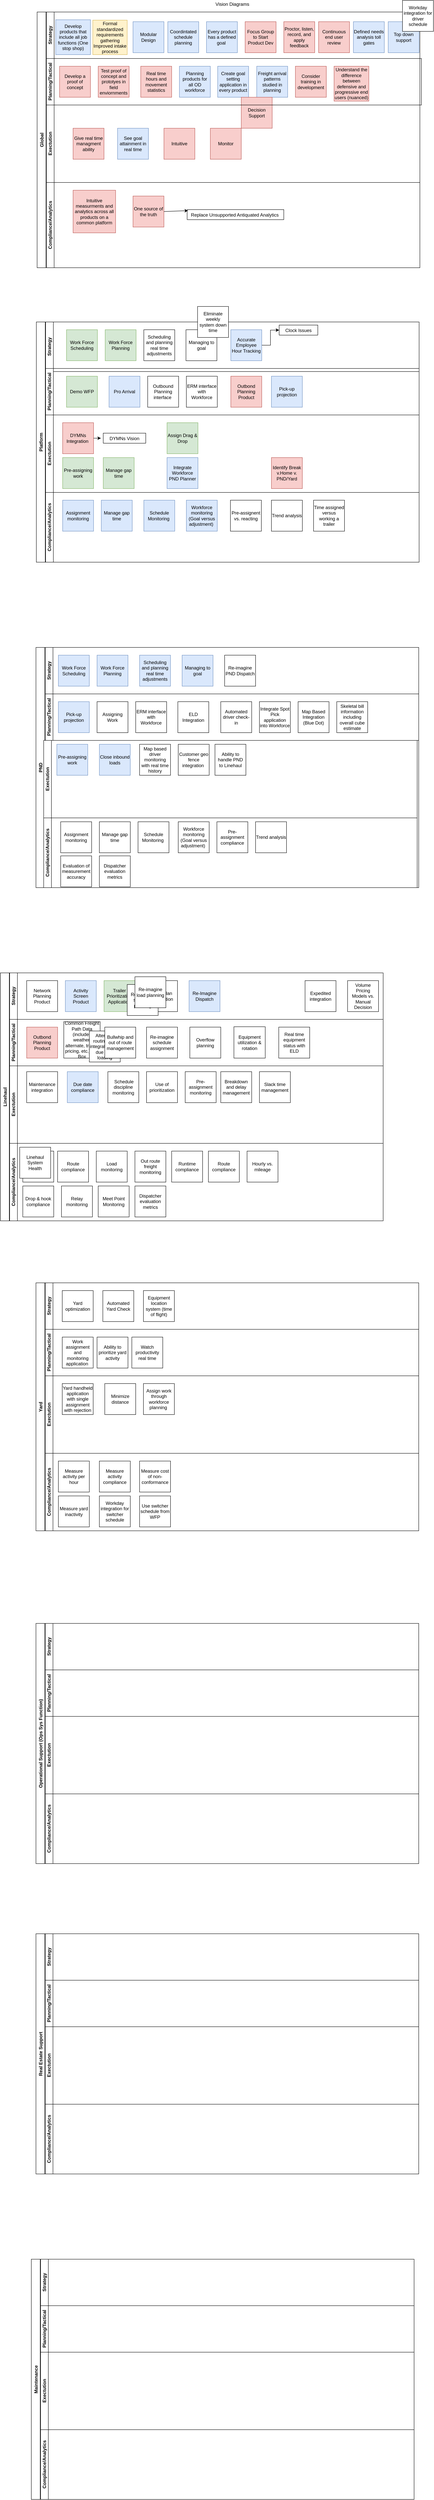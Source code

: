 <mxfile version="14.7.8" type="github">
  <diagram id="prtHgNgQTEPvFCAcTncT" name="Page-1">
    <mxGraphModel dx="1738" dy="305" grid="1" gridSize="10" guides="1" tooltips="1" connect="1" arrows="1" fold="1" page="1" pageScale="1" pageWidth="1169" pageHeight="827" math="0" shadow="0">
      <root>
        <mxCell id="0" />
        <mxCell id="1" parent="0" />
        <mxCell id="YpiswbPUXittL1wo25aG-7" value="Global" style="swimlane;horizontal=0;" parent="1" vertex="1">
          <mxGeometry x="85" y="80" width="990" height="660" as="geometry" />
        </mxCell>
        <mxCell id="YpiswbPUXittL1wo25aG-3" value="Strategy" style="swimlane;html=1;startSize=20;horizontal=0;" parent="YpiswbPUXittL1wo25aG-7" vertex="1">
          <mxGeometry x="24" width="966" height="120" as="geometry" />
        </mxCell>
        <mxCell id="aJCjJeXkYi-TB71Nvnjo-6" value="Develop products that include all job functions (One stop shop)" style="whiteSpace=wrap;html=1;aspect=fixed;fillColor=#dae8fc;strokeColor=#6c8ebf;" vertex="1" parent="YpiswbPUXittL1wo25aG-3">
          <mxGeometry x="24" y="20" width="90" height="90" as="geometry" />
        </mxCell>
        <mxCell id="aJCjJeXkYi-TB71Nvnjo-7" value="Modular Design" style="whiteSpace=wrap;html=1;aspect=fixed;fillColor=#dae8fc;strokeColor=#6c8ebf;" vertex="1" parent="YpiswbPUXittL1wo25aG-3">
          <mxGeometry x="224" y="25" width="80" height="80" as="geometry" />
        </mxCell>
        <mxCell id="aJCjJeXkYi-TB71Nvnjo-8" value="Coordintated schedule planning" style="whiteSpace=wrap;html=1;aspect=fixed;fillColor=#dae8fc;strokeColor=#6c8ebf;" vertex="1" parent="YpiswbPUXittL1wo25aG-3">
          <mxGeometry x="314" y="25" width="80" height="80" as="geometry" />
        </mxCell>
        <mxCell id="aJCjJeXkYi-TB71Nvnjo-10" value="Every product has a defined goal&amp;nbsp;" style="whiteSpace=wrap;html=1;aspect=fixed;fillColor=#dae8fc;strokeColor=#6c8ebf;" vertex="1" parent="YpiswbPUXittL1wo25aG-3">
          <mxGeometry x="414" y="25" width="80" height="80" as="geometry" />
        </mxCell>
        <mxCell id="aJCjJeXkYi-TB71Nvnjo-11" value="Focus Group to Start Product Dev" style="whiteSpace=wrap;html=1;aspect=fixed;fillColor=#f8cecc;strokeColor=#b85450;" vertex="1" parent="YpiswbPUXittL1wo25aG-3">
          <mxGeometry x="514" y="25" width="80" height="80" as="geometry" />
        </mxCell>
        <mxCell id="aJCjJeXkYi-TB71Nvnjo-12" value="Continuous end user review" style="whiteSpace=wrap;html=1;aspect=fixed;fillColor=#f8cecc;strokeColor=#b85450;" vertex="1" parent="YpiswbPUXittL1wo25aG-3">
          <mxGeometry x="704" y="25" width="80" height="80" as="geometry" />
        </mxCell>
        <mxCell id="aJCjJeXkYi-TB71Nvnjo-13" value="Defined needs analysis toll gates" style="whiteSpace=wrap;html=1;aspect=fixed;fillColor=#dae8fc;strokeColor=#6c8ebf;" vertex="1" parent="YpiswbPUXittL1wo25aG-3">
          <mxGeometry x="794" y="25" width="80" height="80" as="geometry" />
        </mxCell>
        <mxCell id="aJCjJeXkYi-TB71Nvnjo-21" value="Proctor, listen, record, and apply feedback" style="whiteSpace=wrap;html=1;aspect=fixed;fillColor=#f8cecc;strokeColor=#b85450;" vertex="1" parent="YpiswbPUXittL1wo25aG-3">
          <mxGeometry x="614" y="25" width="80" height="80" as="geometry" />
        </mxCell>
        <mxCell id="aJCjJeXkYi-TB71Nvnjo-22" value="Formal standardized requirements gathering Improved intake process" style="whiteSpace=wrap;html=1;aspect=fixed;fillColor=#fff2cc;strokeColor=#d6b656;" vertex="1" parent="YpiswbPUXittL1wo25aG-3">
          <mxGeometry x="120" y="21" width="89" height="89" as="geometry" />
        </mxCell>
        <mxCell id="aJCjJeXkYi-TB71Nvnjo-31" value="Top down support" style="whiteSpace=wrap;html=1;aspect=fixed;fillColor=#dae8fc;strokeColor=#6c8ebf;" vertex="1" parent="YpiswbPUXittL1wo25aG-3">
          <mxGeometry x="884" y="25" width="80" height="80" as="geometry" />
        </mxCell>
        <mxCell id="YpiswbPUXittL1wo25aG-10" value="Planning/Tactical" style="swimlane;html=1;startSize=20;horizontal=0;" parent="YpiswbPUXittL1wo25aG-7" vertex="1">
          <mxGeometry x="24" y="120" width="970" height="120" as="geometry" />
        </mxCell>
        <mxCell id="aJCjJeXkYi-TB71Nvnjo-14" value="Real time hours and movement statistics" style="whiteSpace=wrap;html=1;aspect=fixed;fillColor=#f8cecc;strokeColor=#b85450;" vertex="1" parent="YpiswbPUXittL1wo25aG-10">
          <mxGeometry x="244" y="20" width="80" height="80" as="geometry" />
        </mxCell>
        <mxCell id="aJCjJeXkYi-TB71Nvnjo-16" value="Planning products for all OD workforce" style="whiteSpace=wrap;html=1;aspect=fixed;fillColor=#dae8fc;strokeColor=#6c8ebf;" vertex="1" parent="YpiswbPUXittL1wo25aG-10">
          <mxGeometry x="344" y="20" width="80" height="80" as="geometry" />
        </mxCell>
        <mxCell id="aJCjJeXkYi-TB71Nvnjo-18" value="Freight arrival patterns studied in planning" style="whiteSpace=wrap;html=1;aspect=fixed;fillColor=#dae8fc;strokeColor=#6c8ebf;" vertex="1" parent="YpiswbPUXittL1wo25aG-10">
          <mxGeometry x="544" y="20" width="80" height="80" as="geometry" />
        </mxCell>
        <mxCell id="aJCjJeXkYi-TB71Nvnjo-20" value="Create goal setting application in every product" style="whiteSpace=wrap;html=1;aspect=fixed;fillColor=#dae8fc;strokeColor=#6c8ebf;" vertex="1" parent="YpiswbPUXittL1wo25aG-10">
          <mxGeometry x="443" y="20" width="80" height="80" as="geometry" />
        </mxCell>
        <mxCell id="aJCjJeXkYi-TB71Nvnjo-23" value="Develop a proof of concept" style="whiteSpace=wrap;html=1;aspect=fixed;fillColor=#f8cecc;strokeColor=#b85450;" vertex="1" parent="YpiswbPUXittL1wo25aG-10">
          <mxGeometry x="34" y="20" width="80" height="80" as="geometry" />
        </mxCell>
        <mxCell id="aJCjJeXkYi-TB71Nvnjo-24" value="Consider training in development" style="whiteSpace=wrap;html=1;aspect=fixed;fillColor=#f8cecc;strokeColor=#b85450;" vertex="1" parent="YpiswbPUXittL1wo25aG-10">
          <mxGeometry x="644" y="20" width="80" height="80" as="geometry" />
        </mxCell>
        <mxCell id="aJCjJeXkYi-TB71Nvnjo-26" value="Test proof of concept and prototyes in field enviornments" style="whiteSpace=wrap;html=1;aspect=fixed;fillColor=#f8cecc;strokeColor=#b85450;" vertex="1" parent="YpiswbPUXittL1wo25aG-10">
          <mxGeometry x="134" y="20" width="80" height="80" as="geometry" />
        </mxCell>
        <mxCell id="aJCjJeXkYi-TB71Nvnjo-27" value="Understand the difference between defensive and progressive end users (nuanced)" style="whiteSpace=wrap;html=1;aspect=fixed;fillColor=#f8cecc;strokeColor=#b85450;" vertex="1" parent="YpiswbPUXittL1wo25aG-10">
          <mxGeometry x="744" y="20" width="90" height="90" as="geometry" />
        </mxCell>
        <mxCell id="aJCjJeXkYi-TB71Nvnjo-30" value="Decision Support" style="whiteSpace=wrap;html=1;aspect=fixed;fillColor=#f8cecc;strokeColor=#b85450;" vertex="1" parent="YpiswbPUXittL1wo25aG-10">
          <mxGeometry x="504" y="100" width="80" height="80" as="geometry" />
        </mxCell>
        <mxCell id="YpiswbPUXittL1wo25aG-18" value="Compliance/Analytics" style="swimlane;html=1;startSize=20;horizontal=0;" parent="YpiswbPUXittL1wo25aG-7" vertex="1">
          <mxGeometry x="24" y="440" width="966" height="220" as="geometry" />
        </mxCell>
        <mxCell id="aJCjJeXkYi-TB71Nvnjo-9" value="Intuitive measurments and analytics across all products on a common platform" style="whiteSpace=wrap;html=1;aspect=fixed;fillColor=#f8cecc;strokeColor=#b85450;" vertex="1" parent="YpiswbPUXittL1wo25aG-18">
          <mxGeometry x="69" y="20" width="110" height="110" as="geometry" />
        </mxCell>
        <mxCell id="aJCjJeXkYi-TB71Nvnjo-35" value="One source of the truth" style="whiteSpace=wrap;html=1;aspect=fixed;fillColor=#f8cecc;strokeColor=#b85450;" vertex="1" parent="YpiswbPUXittL1wo25aG-18">
          <mxGeometry x="224" y="35" width="80" height="80" as="geometry" />
        </mxCell>
        <mxCell id="aJCjJeXkYi-TB71Nvnjo-164" value="Replace Unsupported Antiquated Analytics " style="swimlane;fontStyle=0;childLayout=stackLayout;horizontal=1;startSize=26;horizontalStack=0;resizeParent=1;resizeParentMax=0;resizeLast=0;collapsible=1;marginBottom=0;" vertex="1" collapsed="1" parent="YpiswbPUXittL1wo25aG-18">
          <mxGeometry x="364" y="70" width="250" height="26" as="geometry">
            <mxRectangle x="359.5" y="10" width="247" height="158" as="alternateBounds" />
          </mxGeometry>
        </mxCell>
        <mxCell id="aJCjJeXkYi-TB71Nvnjo-165" value="A/S 400 Reports circa 1985&#xa;BI--Support Ended 2008&#xa;" style="text;strokeColor=none;fillColor=none;align=left;verticalAlign=top;spacingLeft=4;spacingRight=4;overflow=hidden;rotatable=0;points=[[0,0.5],[1,0.5]];portConstraint=eastwest;" vertex="1" parent="aJCjJeXkYi-TB71Nvnjo-164">
          <mxGeometry y="26" width="250" height="34" as="geometry" />
        </mxCell>
        <mxCell id="aJCjJeXkYi-TB71Nvnjo-166" value="Focus carry over from Corda&#xa;Focus&#xa;Billing " style="text;strokeColor=none;fillColor=none;align=left;verticalAlign=top;spacingLeft=4;spacingRight=4;overflow=hidden;rotatable=0;points=[[0,0.5],[1,0.5]];portConstraint=eastwest;" vertex="1" parent="aJCjJeXkYi-TB71Nvnjo-164">
          <mxGeometry y="60" width="250" height="50" as="geometry" />
        </mxCell>
        <mxCell id="aJCjJeXkYi-TB71Nvnjo-167" value="Focus Engineered&#xa;Email Reports&#xa;Ad-Hoc SQL\Excel &#xa;&#xa;" style="text;strokeColor=none;fillColor=none;align=left;verticalAlign=top;spacingLeft=4;spacingRight=4;overflow=hidden;rotatable=0;points=[[0,0.5],[1,0.5]];portConstraint=eastwest;" vertex="1" parent="aJCjJeXkYi-TB71Nvnjo-164">
          <mxGeometry y="110" width="250" height="48" as="geometry" />
        </mxCell>
        <mxCell id="aJCjJeXkYi-TB71Nvnjo-168" value="" style="endArrow=classic;html=1;exitX=1;exitY=0.5;exitDx=0;exitDy=0;entryX=0.009;entryY=0.1;entryDx=0;entryDy=0;entryPerimeter=0;" edge="1" parent="YpiswbPUXittL1wo25aG-18" source="aJCjJeXkYi-TB71Nvnjo-35" target="aJCjJeXkYi-TB71Nvnjo-166">
          <mxGeometry width="50" height="50" relative="1" as="geometry">
            <mxPoint x="244" y="80" as="sourcePoint" />
            <mxPoint x="294" y="30" as="targetPoint" />
          </mxGeometry>
        </mxCell>
        <mxCell id="YpiswbPUXittL1wo25aG-33" value="Exectution" style="swimlane;html=1;startSize=20;horizontal=0;" parent="YpiswbPUXittL1wo25aG-7" vertex="1">
          <mxGeometry x="24" y="240" width="966" height="200" as="geometry" />
        </mxCell>
        <mxCell id="aJCjJeXkYi-TB71Nvnjo-19" value="Give real time managment ability" style="whiteSpace=wrap;html=1;aspect=fixed;fillColor=#f8cecc;strokeColor=#b85450;" vertex="1" parent="YpiswbPUXittL1wo25aG-33">
          <mxGeometry x="69" y="60" width="80" height="80" as="geometry" />
        </mxCell>
        <mxCell id="aJCjJeXkYi-TB71Nvnjo-17" value="See goal attainment in real time" style="whiteSpace=wrap;html=1;aspect=fixed;fillColor=#dae8fc;strokeColor=#6c8ebf;" vertex="1" parent="YpiswbPUXittL1wo25aG-33">
          <mxGeometry x="184" y="60" width="80" height="80" as="geometry" />
        </mxCell>
        <mxCell id="aJCjJeXkYi-TB71Nvnjo-28" value="Intuitive" style="whiteSpace=wrap;html=1;aspect=fixed;fillColor=#f8cecc;strokeColor=#b85450;" vertex="1" parent="YpiswbPUXittL1wo25aG-33">
          <mxGeometry x="304" y="60" width="80" height="80" as="geometry" />
        </mxCell>
        <mxCell id="aJCjJeXkYi-TB71Nvnjo-29" value="Monitor" style="whiteSpace=wrap;html=1;aspect=fixed;fillColor=#f8cecc;strokeColor=#b85450;" vertex="1" parent="YpiswbPUXittL1wo25aG-33">
          <mxGeometry x="424" y="60" width="80" height="80" as="geometry" />
        </mxCell>
        <mxCell id="YpiswbPUXittL1wo25aG-24" value="Platform" style="swimlane;horizontal=0;startSize=23;" parent="1" vertex="1">
          <mxGeometry x="83" y="880" width="990" height="620" as="geometry" />
        </mxCell>
        <mxCell id="YpiswbPUXittL1wo25aG-25" value="Strategy" style="swimlane;html=1;startSize=20;horizontal=0;" parent="YpiswbPUXittL1wo25aG-24" vertex="1">
          <mxGeometry x="24" width="966" height="128" as="geometry" />
        </mxCell>
        <mxCell id="YpiswbPUXittL1wo25aG-29" style="edgeStyle=orthogonalEdgeStyle;rounded=0;orthogonalLoop=1;jettySize=auto;html=1;exitX=1;exitY=0.5;exitDx=0;exitDy=0;entryX=0;entryY=0.5;entryDx=0;entryDy=0;" parent="YpiswbPUXittL1wo25aG-25" edge="1">
          <mxGeometry relative="1" as="geometry">
            <mxPoint x="236" y="60" as="targetPoint" />
          </mxGeometry>
        </mxCell>
        <mxCell id="aJCjJeXkYi-TB71Nvnjo-32" value="Work Force Planning" style="whiteSpace=wrap;html=1;aspect=fixed;fillColor=#d5e8d4;strokeColor=#82b366;" vertex="1" parent="YpiswbPUXittL1wo25aG-25">
          <mxGeometry x="154" y="20" width="80" height="80" as="geometry" />
        </mxCell>
        <mxCell id="aJCjJeXkYi-TB71Nvnjo-36" value="Work Force Scheduling" style="whiteSpace=wrap;html=1;aspect=fixed;fillColor=#d5e8d4;strokeColor=#82b366;" vertex="1" parent="YpiswbPUXittL1wo25aG-25">
          <mxGeometry x="54" y="20" width="80" height="80" as="geometry" />
        </mxCell>
        <mxCell id="aJCjJeXkYi-TB71Nvnjo-37" value="Scheduling and planning real time adjustments" style="whiteSpace=wrap;html=1;aspect=fixed;" vertex="1" parent="YpiswbPUXittL1wo25aG-25">
          <mxGeometry x="254" y="20" width="80" height="80" as="geometry" />
        </mxCell>
        <mxCell id="aJCjJeXkYi-TB71Nvnjo-38" value="Managing to goal" style="whiteSpace=wrap;html=1;aspect=fixed;" vertex="1" parent="YpiswbPUXittL1wo25aG-25">
          <mxGeometry x="363" y="20" width="80" height="80" as="geometry" />
        </mxCell>
        <mxCell id="aJCjJeXkYi-TB71Nvnjo-183" style="edgeStyle=orthogonalEdgeStyle;rounded=0;orthogonalLoop=1;jettySize=auto;html=1;entryX=0;entryY=0.5;entryDx=0;entryDy=0;" edge="1" parent="YpiswbPUXittL1wo25aG-25" source="aJCjJeXkYi-TB71Nvnjo-50" target="aJCjJeXkYi-TB71Nvnjo-179">
          <mxGeometry relative="1" as="geometry" />
        </mxCell>
        <mxCell id="aJCjJeXkYi-TB71Nvnjo-50" value="Accurate Employee Hour Tracking" style="whiteSpace=wrap;html=1;aspect=fixed;fillColor=#dae8fc;strokeColor=#6c8ebf;" vertex="1" parent="YpiswbPUXittL1wo25aG-25">
          <mxGeometry x="479" y="20" width="80" height="80" as="geometry" />
        </mxCell>
        <mxCell id="aJCjJeXkYi-TB71Nvnjo-179" value="Clock Issues" style="swimlane;fontStyle=0;childLayout=stackLayout;horizontal=1;startSize=26;horizontalStack=0;resizeParent=1;resizeParentMax=0;resizeLast=0;collapsible=1;marginBottom=0;" vertex="1" collapsed="1" parent="YpiswbPUXittL1wo25aG-25">
          <mxGeometry x="604" y="8" width="100" height="26" as="geometry">
            <mxRectangle x="604" y="8" width="266" height="120" as="alternateBounds" />
          </mxGeometry>
        </mxCell>
        <mxCell id="aJCjJeXkYi-TB71Nvnjo-180" value="Double Punch" style="text;strokeColor=none;fillColor=none;align=left;verticalAlign=top;spacingLeft=4;spacingRight=4;overflow=hidden;rotatable=0;points=[[0,0.5],[1,0.5]];portConstraint=eastwest;" vertex="1" parent="aJCjJeXkYi-TB71Nvnjo-179">
          <mxGeometry y="26" width="100" height="26" as="geometry" />
        </mxCell>
        <mxCell id="aJCjJeXkYi-TB71Nvnjo-181" value="Delay (1-40 minutes)" style="text;strokeColor=none;fillColor=none;align=left;verticalAlign=top;spacingLeft=4;spacingRight=4;overflow=hidden;rotatable=0;points=[[0,0.5],[1,0.5]];portConstraint=eastwest;" vertex="1" parent="aJCjJeXkYi-TB71Nvnjo-179">
          <mxGeometry y="52" width="100" height="26" as="geometry" />
        </mxCell>
        <mxCell id="aJCjJeXkYi-TB71Nvnjo-182" value="Identify status (Break, Lunch, Home, Job Class)&#xa;" style="text;strokeColor=none;fillColor=none;align=left;verticalAlign=top;spacingLeft=4;spacingRight=4;overflow=hidden;rotatable=0;points=[[0,0.5],[1,0.5]];portConstraint=eastwest;" vertex="1" parent="aJCjJeXkYi-TB71Nvnjo-179">
          <mxGeometry y="78" width="100" height="42" as="geometry" />
        </mxCell>
        <mxCell id="YpiswbPUXittL1wo25aG-31" value="Planning/Tactical" style="swimlane;html=1;startSize=20;horizontal=0;" parent="YpiswbPUXittL1wo25aG-24" vertex="1">
          <mxGeometry x="24" y="120" width="966" height="120" as="geometry" />
        </mxCell>
        <mxCell id="aJCjJeXkYi-TB71Nvnjo-48" value="Demo WFP" style="whiteSpace=wrap;html=1;aspect=fixed;fillColor=#d5e8d4;strokeColor=#82b366;" vertex="1" parent="YpiswbPUXittL1wo25aG-31">
          <mxGeometry x="54" y="20" width="80" height="80" as="geometry" />
        </mxCell>
        <mxCell id="aJCjJeXkYi-TB71Nvnjo-57" value="Pro Arrival" style="whiteSpace=wrap;html=1;aspect=fixed;fillColor=#dae8fc;strokeColor=#6c8ebf;" vertex="1" parent="YpiswbPUXittL1wo25aG-31">
          <mxGeometry x="164" y="20" width="80" height="80" as="geometry" />
        </mxCell>
        <mxCell id="aJCjJeXkYi-TB71Nvnjo-60" value="Outbond Planning Product" style="whiteSpace=wrap;html=1;aspect=fixed;fillColor=#f8cecc;strokeColor=#b85450;" vertex="1" parent="YpiswbPUXittL1wo25aG-31">
          <mxGeometry x="479" y="20" width="80" height="80" as="geometry" />
        </mxCell>
        <mxCell id="aJCjJeXkYi-TB71Nvnjo-64" value="ERM interface with Workforce" style="whiteSpace=wrap;html=1;aspect=fixed;" vertex="1" parent="YpiswbPUXittL1wo25aG-31">
          <mxGeometry x="364" y="20" width="80" height="80" as="geometry" />
        </mxCell>
        <mxCell id="aJCjJeXkYi-TB71Nvnjo-65" value="Outbound Planning interface&amp;nbsp;" style="whiteSpace=wrap;html=1;aspect=fixed;" vertex="1" parent="YpiswbPUXittL1wo25aG-31">
          <mxGeometry x="264" y="20" width="80" height="80" as="geometry" />
        </mxCell>
        <mxCell id="aJCjJeXkYi-TB71Nvnjo-81" value="Pick-up projection" style="whiteSpace=wrap;html=1;aspect=fixed;fillColor=#dae8fc;strokeColor=#6c8ebf;" vertex="1" parent="YpiswbPUXittL1wo25aG-31">
          <mxGeometry x="584" y="20" width="80" height="80" as="geometry" />
        </mxCell>
        <mxCell id="YpiswbPUXittL1wo25aG-32" value="Compliance/Analytics" style="swimlane;html=1;startSize=20;horizontal=0;" parent="YpiswbPUXittL1wo25aG-24" vertex="1">
          <mxGeometry x="24" y="440" width="966" height="180" as="geometry" />
        </mxCell>
        <mxCell id="YpiswbPUXittL1wo25aG-14" value="Exectution" style="swimlane;html=1;startSize=20;horizontal=0;" parent="YpiswbPUXittL1wo25aG-32" vertex="1">
          <mxGeometry y="-200" width="966" height="200" as="geometry" />
        </mxCell>
        <mxCell id="aJCjJeXkYi-TB71Nvnjo-39" value="DYMNs Integration&amp;nbsp;" style="whiteSpace=wrap;html=1;aspect=fixed;fillColor=#f8cecc;strokeColor=#b85450;" vertex="1" parent="YpiswbPUXittL1wo25aG-14">
          <mxGeometry x="44" y="20" width="80" height="80" as="geometry" />
        </mxCell>
        <mxCell id="aJCjJeXkYi-TB71Nvnjo-49" value="Assign Drag &amp;amp; Drop" style="whiteSpace=wrap;html=1;aspect=fixed;fillColor=#d5e8d4;strokeColor=#82b366;" vertex="1" parent="YpiswbPUXittL1wo25aG-14">
          <mxGeometry x="314" y="20" width="80" height="80" as="geometry" />
        </mxCell>
        <mxCell id="aJCjJeXkYi-TB71Nvnjo-55" value="Pre-assigning work" style="whiteSpace=wrap;html=1;aspect=fixed;fillColor=#d5e8d4;strokeColor=#82b366;" vertex="1" parent="YpiswbPUXittL1wo25aG-14">
          <mxGeometry x="44" y="110" width="80" height="80" as="geometry" />
        </mxCell>
        <mxCell id="aJCjJeXkYi-TB71Nvnjo-56" value="Manage gap time" style="whiteSpace=wrap;html=1;aspect=fixed;fillColor=#d5e8d4;strokeColor=#82b366;" vertex="1" parent="YpiswbPUXittL1wo25aG-14">
          <mxGeometry x="149" y="110" width="80" height="80" as="geometry" />
        </mxCell>
        <mxCell id="aJCjJeXkYi-TB71Nvnjo-59" value="Identify Break v.Home v. PND/Yard" style="whiteSpace=wrap;html=1;aspect=fixed;fillColor=#f8cecc;strokeColor=#b85450;" vertex="1" parent="YpiswbPUXittL1wo25aG-14">
          <mxGeometry x="584" y="110" width="80" height="80" as="geometry" />
        </mxCell>
        <mxCell id="aJCjJeXkYi-TB71Nvnjo-173" value="DYMNs Vision" style="swimlane;fontStyle=0;childLayout=stackLayout;horizontal=1;startSize=26;horizontalStack=0;resizeParent=1;resizeParentMax=0;resizeLast=0;collapsible=1;marginBottom=0;" vertex="1" collapsed="1" parent="YpiswbPUXittL1wo25aG-14">
          <mxGeometry x="149" y="47" width="110" height="26" as="geometry">
            <mxRectangle x="149" y="47" width="161" height="146" as="alternateBounds" />
          </mxGeometry>
        </mxCell>
        <mxCell id="aJCjJeXkYi-TB71Nvnjo-174" value="Communication&#xa;Trailer Manifesting Process&#xa;Hazmat Process " style="text;strokeColor=none;fillColor=none;align=left;verticalAlign=top;spacingLeft=4;spacingRight=4;overflow=hidden;rotatable=0;points=[[0,0.5],[1,0.5]];portConstraint=eastwest;" vertex="1" parent="aJCjJeXkYi-TB71Nvnjo-173">
          <mxGeometry y="26" width="110" height="54" as="geometry" />
        </mxCell>
        <mxCell id="aJCjJeXkYi-TB71Nvnjo-175" value="Assignment&#xa;Yard Application (Moves)" style="text;strokeColor=none;fillColor=none;align=left;verticalAlign=top;spacingLeft=4;spacingRight=4;overflow=hidden;rotatable=0;points=[[0,0.5],[1,0.5]];portConstraint=eastwest;" vertex="1" parent="aJCjJeXkYi-TB71Nvnjo-173">
          <mxGeometry y="80" width="110" height="40" as="geometry" />
        </mxCell>
        <mxCell id="aJCjJeXkYi-TB71Nvnjo-176" value="Overrides Philosophy" style="text;strokeColor=none;fillColor=none;align=left;verticalAlign=top;spacingLeft=4;spacingRight=4;overflow=hidden;rotatable=0;points=[[0,0.5],[1,0.5]];portConstraint=eastwest;" vertex="1" parent="aJCjJeXkYi-TB71Nvnjo-173">
          <mxGeometry y="120" width="110" height="26" as="geometry" />
        </mxCell>
        <mxCell id="aJCjJeXkYi-TB71Nvnjo-178" value="Integrate Workforce PND Planner" style="whiteSpace=wrap;html=1;aspect=fixed;fillColor=#dae8fc;strokeColor=#6c8ebf;" vertex="1" parent="YpiswbPUXittL1wo25aG-14">
          <mxGeometry x="314" y="110" width="80" height="80" as="geometry" />
        </mxCell>
        <mxCell id="aJCjJeXkYi-TB71Nvnjo-54" value="Assignment monitoring" style="whiteSpace=wrap;html=1;aspect=fixed;fillColor=#dae8fc;strokeColor=#6c8ebf;" vertex="1" parent="YpiswbPUXittL1wo25aG-32">
          <mxGeometry x="44" y="20" width="80" height="80" as="geometry" />
        </mxCell>
        <mxCell id="aJCjJeXkYi-TB71Nvnjo-53" value="Manage gap time" style="whiteSpace=wrap;html=1;aspect=fixed;fillColor=#dae8fc;strokeColor=#6c8ebf;" vertex="1" parent="YpiswbPUXittL1wo25aG-32">
          <mxGeometry x="144" y="20" width="80" height="80" as="geometry" />
        </mxCell>
        <mxCell id="aJCjJeXkYi-TB71Nvnjo-67" value="Schedule Monitoring&amp;nbsp;" style="whiteSpace=wrap;html=1;aspect=fixed;fillColor=#dae8fc;strokeColor=#6c8ebf;" vertex="1" parent="YpiswbPUXittL1wo25aG-32">
          <mxGeometry x="254" y="20" width="80" height="80" as="geometry" />
        </mxCell>
        <mxCell id="aJCjJeXkYi-TB71Nvnjo-68" value="Workforce monitoring (Goal versus adjustment)&amp;nbsp;" style="whiteSpace=wrap;html=1;aspect=fixed;fillColor=#dae8fc;strokeColor=#6c8ebf;" vertex="1" parent="YpiswbPUXittL1wo25aG-32">
          <mxGeometry x="364" y="20" width="80" height="80" as="geometry" />
        </mxCell>
        <mxCell id="aJCjJeXkYi-TB71Nvnjo-69" value="Pre-assignent vs. reacting" style="whiteSpace=wrap;html=1;aspect=fixed;" vertex="1" parent="YpiswbPUXittL1wo25aG-32">
          <mxGeometry x="478" y="20" width="80" height="80" as="geometry" />
        </mxCell>
        <mxCell id="aJCjJeXkYi-TB71Nvnjo-70" value="Time assigned versus working a trailer" style="whiteSpace=wrap;html=1;aspect=fixed;" vertex="1" parent="YpiswbPUXittL1wo25aG-32">
          <mxGeometry x="693" y="20" width="80" height="80" as="geometry" />
        </mxCell>
        <mxCell id="aJCjJeXkYi-TB71Nvnjo-71" value="Trend analysis" style="whiteSpace=wrap;html=1;aspect=fixed;" vertex="1" parent="YpiswbPUXittL1wo25aG-32">
          <mxGeometry x="584" y="20" width="80" height="80" as="geometry" />
        </mxCell>
        <mxCell id="YpiswbPUXittL1wo25aG-34" value="PND" style="swimlane;horizontal=0;" parent="1" vertex="1">
          <mxGeometry x="82" y="1720" width="990" height="620" as="geometry" />
        </mxCell>
        <mxCell id="YpiswbPUXittL1wo25aG-35" value="Strategy" style="swimlane;html=1;startSize=20;horizontal=0;" parent="YpiswbPUXittL1wo25aG-34" vertex="1">
          <mxGeometry x="24" width="966" height="120" as="geometry" />
        </mxCell>
        <mxCell id="aJCjJeXkYi-TB71Nvnjo-76" value="Work Force Planning" style="whiteSpace=wrap;html=1;aspect=fixed;fillColor=#dae8fc;strokeColor=#6c8ebf;" vertex="1" parent="YpiswbPUXittL1wo25aG-35">
          <mxGeometry x="134" y="20" width="80" height="80" as="geometry" />
        </mxCell>
        <mxCell id="aJCjJeXkYi-TB71Nvnjo-77" value="Work Force Scheduling" style="whiteSpace=wrap;html=1;aspect=fixed;fillColor=#dae8fc;strokeColor=#6c8ebf;" vertex="1" parent="YpiswbPUXittL1wo25aG-35">
          <mxGeometry x="34" y="20" width="80" height="80" as="geometry" />
        </mxCell>
        <mxCell id="aJCjJeXkYi-TB71Nvnjo-78" value="Scheduling and planning real time adjustments" style="whiteSpace=wrap;html=1;aspect=fixed;fillColor=#dae8fc;strokeColor=#6c8ebf;" vertex="1" parent="YpiswbPUXittL1wo25aG-35">
          <mxGeometry x="244" y="20" width="80" height="80" as="geometry" />
        </mxCell>
        <mxCell id="aJCjJeXkYi-TB71Nvnjo-79" value="Managing to goal" style="whiteSpace=wrap;html=1;aspect=fixed;fillColor=#dae8fc;strokeColor=#6c8ebf;" vertex="1" parent="YpiswbPUXittL1wo25aG-35">
          <mxGeometry x="354" y="20" width="80" height="80" as="geometry" />
        </mxCell>
        <mxCell id="aJCjJeXkYi-TB71Nvnjo-93" value="Re-imagine PND Dispatch" style="whiteSpace=wrap;html=1;aspect=fixed;" vertex="1" parent="YpiswbPUXittL1wo25aG-35">
          <mxGeometry x="464" y="20" width="80" height="80" as="geometry" />
        </mxCell>
        <mxCell id="YpiswbPUXittL1wo25aG-41" value="Planning/Tactical" style="swimlane;html=1;startSize=20;horizontal=0;" parent="YpiswbPUXittL1wo25aG-34" vertex="1">
          <mxGeometry x="24" y="120" width="966" height="120" as="geometry" />
        </mxCell>
        <mxCell id="aJCjJeXkYi-TB71Nvnjo-80" value="Pick-up projection" style="whiteSpace=wrap;html=1;aspect=fixed;fillColor=#dae8fc;strokeColor=#6c8ebf;" vertex="1" parent="YpiswbPUXittL1wo25aG-41">
          <mxGeometry x="34" y="20" width="80" height="80" as="geometry" />
        </mxCell>
        <mxCell id="aJCjJeXkYi-TB71Nvnjo-82" value="Assigning Work" style="whiteSpace=wrap;html=1;aspect=fixed;" vertex="1" parent="YpiswbPUXittL1wo25aG-41">
          <mxGeometry x="134" y="20" width="80" height="80" as="geometry" />
        </mxCell>
        <mxCell id="aJCjJeXkYi-TB71Nvnjo-83" value="ERM interface with Workforce" style="whiteSpace=wrap;html=1;aspect=fixed;" vertex="1" parent="YpiswbPUXittL1wo25aG-41">
          <mxGeometry x="234" y="20" width="80" height="80" as="geometry" />
        </mxCell>
        <mxCell id="aJCjJeXkYi-TB71Nvnjo-91" value="ELD Integration" style="whiteSpace=wrap;html=1;aspect=fixed;" vertex="1" parent="YpiswbPUXittL1wo25aG-41">
          <mxGeometry x="343" y="20" width="80" height="80" as="geometry" />
        </mxCell>
        <mxCell id="aJCjJeXkYi-TB71Nvnjo-92" value="Automated driver check-in" style="whiteSpace=wrap;html=1;aspect=fixed;" vertex="1" parent="YpiswbPUXittL1wo25aG-41">
          <mxGeometry x="454" y="20" width="80" height="80" as="geometry" />
        </mxCell>
        <mxCell id="aJCjJeXkYi-TB71Nvnjo-94" value="Integrate Spot Pick application into Workforce" style="whiteSpace=wrap;html=1;aspect=fixed;" vertex="1" parent="YpiswbPUXittL1wo25aG-41">
          <mxGeometry x="554" y="20" width="80" height="80" as="geometry" />
        </mxCell>
        <mxCell id="aJCjJeXkYi-TB71Nvnjo-96" value="Map Based Integration (Blue Dot)" style="whiteSpace=wrap;html=1;aspect=fixed;" vertex="1" parent="YpiswbPUXittL1wo25aG-41">
          <mxGeometry x="654" y="20" width="80" height="80" as="geometry" />
        </mxCell>
        <mxCell id="aJCjJeXkYi-TB71Nvnjo-97" value="Skeletal bill information including overall cube estimate" style="whiteSpace=wrap;html=1;aspect=fixed;" vertex="1" parent="YpiswbPUXittL1wo25aG-41">
          <mxGeometry x="754" y="20" width="80" height="80" as="geometry" />
        </mxCell>
        <mxCell id="YpiswbPUXittL1wo25aG-42" value="Compliance/Analytics" style="swimlane;html=1;startSize=20;horizontal=0;" parent="YpiswbPUXittL1wo25aG-34" vertex="1">
          <mxGeometry x="20" y="440" width="966" height="180" as="geometry" />
        </mxCell>
        <mxCell id="YpiswbPUXittL1wo25aG-43" value="Exectution" style="swimlane;html=1;startSize=20;horizontal=0;" parent="YpiswbPUXittL1wo25aG-42" vertex="1">
          <mxGeometry y="-200" width="966" height="200" as="geometry" />
        </mxCell>
        <mxCell id="aJCjJeXkYi-TB71Nvnjo-84" value="Pre-assigning work" style="whiteSpace=wrap;html=1;aspect=fixed;fillColor=#dae8fc;strokeColor=#6c8ebf;" vertex="1" parent="YpiswbPUXittL1wo25aG-43">
          <mxGeometry x="34" y="10" width="80" height="80" as="geometry" />
        </mxCell>
        <mxCell id="aJCjJeXkYi-TB71Nvnjo-98" value="Close inbound loads" style="whiteSpace=wrap;html=1;aspect=fixed;fillColor=#dae8fc;strokeColor=#6c8ebf;" vertex="1" parent="YpiswbPUXittL1wo25aG-43">
          <mxGeometry x="144" y="10" width="80" height="80" as="geometry" />
        </mxCell>
        <mxCell id="aJCjJeXkYi-TB71Nvnjo-101" value="Map based driver monitoring with real time history" style="whiteSpace=wrap;html=1;aspect=fixed;" vertex="1" parent="YpiswbPUXittL1wo25aG-43">
          <mxGeometry x="248" y="10" width="80" height="80" as="geometry" />
        </mxCell>
        <mxCell id="aJCjJeXkYi-TB71Nvnjo-102" value="Customer geo fence integration&amp;nbsp;" style="whiteSpace=wrap;html=1;aspect=fixed;" vertex="1" parent="YpiswbPUXittL1wo25aG-43">
          <mxGeometry x="348" y="10" width="80" height="80" as="geometry" />
        </mxCell>
        <mxCell id="aJCjJeXkYi-TB71Nvnjo-104" value="Ability to handle PND to Linehaul" style="whiteSpace=wrap;html=1;aspect=fixed;" vertex="1" parent="YpiswbPUXittL1wo25aG-43">
          <mxGeometry x="443" y="10" width="80" height="80" as="geometry" />
        </mxCell>
        <mxCell id="aJCjJeXkYi-TB71Nvnjo-85" value="Assignment monitoring" style="whiteSpace=wrap;html=1;aspect=fixed;" vertex="1" parent="YpiswbPUXittL1wo25aG-42">
          <mxGeometry x="44" y="10" width="80" height="80" as="geometry" />
        </mxCell>
        <mxCell id="aJCjJeXkYi-TB71Nvnjo-86" value="Manage gap time" style="whiteSpace=wrap;html=1;aspect=fixed;" vertex="1" parent="YpiswbPUXittL1wo25aG-42">
          <mxGeometry x="144" y="10" width="80" height="80" as="geometry" />
        </mxCell>
        <mxCell id="aJCjJeXkYi-TB71Nvnjo-87" value="Schedule Monitoring&amp;nbsp;" style="whiteSpace=wrap;html=1;aspect=fixed;" vertex="1" parent="YpiswbPUXittL1wo25aG-42">
          <mxGeometry x="244" y="10" width="80" height="80" as="geometry" />
        </mxCell>
        <mxCell id="aJCjJeXkYi-TB71Nvnjo-88" value="Workforce monitoring (Goal versus adjustment)&amp;nbsp;" style="whiteSpace=wrap;html=1;aspect=fixed;" vertex="1" parent="YpiswbPUXittL1wo25aG-42">
          <mxGeometry x="348" y="10" width="80" height="80" as="geometry" />
        </mxCell>
        <mxCell id="aJCjJeXkYi-TB71Nvnjo-89" value="Pre-assignment compliance" style="whiteSpace=wrap;html=1;aspect=fixed;" vertex="1" parent="YpiswbPUXittL1wo25aG-42">
          <mxGeometry x="448" y="10" width="80" height="80" as="geometry" />
        </mxCell>
        <mxCell id="aJCjJeXkYi-TB71Nvnjo-90" value="Trend analysis" style="whiteSpace=wrap;html=1;aspect=fixed;" vertex="1" parent="YpiswbPUXittL1wo25aG-42">
          <mxGeometry x="548" y="10" width="80" height="80" as="geometry" />
        </mxCell>
        <mxCell id="aJCjJeXkYi-TB71Nvnjo-103" value="Evaluation of measurement accuracy" style="whiteSpace=wrap;html=1;aspect=fixed;" vertex="1" parent="YpiswbPUXittL1wo25aG-42">
          <mxGeometry x="44" y="98" width="80" height="80" as="geometry" />
        </mxCell>
        <mxCell id="aJCjJeXkYi-TB71Nvnjo-105" value="Dispatcher evaluation metrics" style="whiteSpace=wrap;html=1;aspect=fixed;" vertex="1" parent="YpiswbPUXittL1wo25aG-42">
          <mxGeometry x="144" y="98" width="80" height="80" as="geometry" />
        </mxCell>
        <mxCell id="YpiswbPUXittL1wo25aG-53" value="Linehaul" style="swimlane;horizontal=0;" parent="1" vertex="1">
          <mxGeometry x="-10" y="2560" width="990" height="640" as="geometry" />
        </mxCell>
        <mxCell id="YpiswbPUXittL1wo25aG-54" value="Strategy" style="swimlane;html=1;startSize=20;horizontal=0;" parent="YpiswbPUXittL1wo25aG-53" vertex="1">
          <mxGeometry x="24" width="966" height="120" as="geometry" />
        </mxCell>
        <mxCell id="aJCjJeXkYi-TB71Nvnjo-106" value="Activity Screen Product" style="whiteSpace=wrap;html=1;aspect=fixed;fillColor=#dae8fc;strokeColor=#6c8ebf;" vertex="1" parent="YpiswbPUXittL1wo25aG-54">
          <mxGeometry x="144" y="20" width="80" height="80" as="geometry" />
        </mxCell>
        <mxCell id="aJCjJeXkYi-TB71Nvnjo-107" value="Trailer Prioritization Application" style="whiteSpace=wrap;html=1;aspect=fixed;fillColor=#d5e8d4;strokeColor=#82b366;" vertex="1" parent="YpiswbPUXittL1wo25aG-54">
          <mxGeometry x="244" y="20" width="80" height="80" as="geometry" />
        </mxCell>
        <mxCell id="aJCjJeXkYi-TB71Nvnjo-108" value="Network Planning Product" style="whiteSpace=wrap;html=1;aspect=fixed;" vertex="1" parent="YpiswbPUXittL1wo25aG-54">
          <mxGeometry x="44" y="20" width="80" height="80" as="geometry" />
        </mxCell>
        <mxCell id="aJCjJeXkYi-TB71Nvnjo-109" value="Load plan application" style="whiteSpace=wrap;html=1;aspect=fixed;" vertex="1" parent="YpiswbPUXittL1wo25aG-54">
          <mxGeometry x="354" y="20" width="80" height="80" as="geometry" />
        </mxCell>
        <mxCell id="aJCjJeXkYi-TB71Nvnjo-110" value="Re-Imagine Dispatch" style="whiteSpace=wrap;html=1;aspect=fixed;fillColor=#dae8fc;strokeColor=#6c8ebf;" vertex="1" parent="YpiswbPUXittL1wo25aG-54">
          <mxGeometry x="464" y="20" width="80" height="80" as="geometry" />
        </mxCell>
        <mxCell id="aJCjJeXkYi-TB71Nvnjo-111" value="Re-imagine schedule planning" style="whiteSpace=wrap;html=1;aspect=fixed;" vertex="1" parent="YpiswbPUXittL1wo25aG-54">
          <mxGeometry x="304" y="30" width="80" height="80" as="geometry" />
        </mxCell>
        <mxCell id="aJCjJeXkYi-TB71Nvnjo-112" value="Re-imagine load planning" style="whiteSpace=wrap;html=1;aspect=fixed;" vertex="1" parent="YpiswbPUXittL1wo25aG-54">
          <mxGeometry x="324" y="10" width="80" height="80" as="geometry" />
        </mxCell>
        <mxCell id="aJCjJeXkYi-TB71Nvnjo-113" value="Expedited integration" style="whiteSpace=wrap;html=1;aspect=fixed;" vertex="1" parent="YpiswbPUXittL1wo25aG-54">
          <mxGeometry x="764" y="20" width="80" height="80" as="geometry" />
        </mxCell>
        <mxCell id="aJCjJeXkYi-TB71Nvnjo-114" value="Volume Pricing Models vs. Manual Decision" style="whiteSpace=wrap;html=1;aspect=fixed;" vertex="1" parent="YpiswbPUXittL1wo25aG-54">
          <mxGeometry x="874" y="20" width="80" height="80" as="geometry" />
        </mxCell>
        <mxCell id="YpiswbPUXittL1wo25aG-55" value="Planning/Tactical" style="swimlane;html=1;startSize=20;horizontal=0;" parent="YpiswbPUXittL1wo25aG-53" vertex="1">
          <mxGeometry x="24" y="120" width="966" height="120" as="geometry" />
        </mxCell>
        <mxCell id="aJCjJeXkYi-TB71Nvnjo-66" value="Outbond Planning Product" style="whiteSpace=wrap;html=1;aspect=fixed;fillColor=#f8cecc;strokeColor=#b85450;" vertex="1" parent="YpiswbPUXittL1wo25aG-55">
          <mxGeometry x="44" y="20" width="80" height="80" as="geometry" />
        </mxCell>
        <mxCell id="aJCjJeXkYi-TB71Nvnjo-115" value="Common Freight Path Data (includes weather, alternate, traffic, pricing, etc.) List Box" style="whiteSpace=wrap;html=1;aspect=fixed;" vertex="1" parent="YpiswbPUXittL1wo25aG-55">
          <mxGeometry x="140" y="6" width="94" height="94" as="geometry" />
        </mxCell>
        <mxCell id="aJCjJeXkYi-TB71Nvnjo-116" value="Alternate routing that integrates with due date loading" style="whiteSpace=wrap;html=1;aspect=fixed;" vertex="1" parent="YpiswbPUXittL1wo25aG-55">
          <mxGeometry x="206" y="30" width="80" height="80" as="geometry" />
        </mxCell>
        <mxCell id="aJCjJeXkYi-TB71Nvnjo-117" value="Re-imagine schedule assignment" style="whiteSpace=wrap;html=1;aspect=fixed;" vertex="1" parent="YpiswbPUXittL1wo25aG-55">
          <mxGeometry x="354" y="20" width="80" height="80" as="geometry" />
        </mxCell>
        <mxCell id="aJCjJeXkYi-TB71Nvnjo-120" value="Overflow planning" style="whiteSpace=wrap;html=1;aspect=fixed;" vertex="1" parent="YpiswbPUXittL1wo25aG-55">
          <mxGeometry x="466" y="20" width="80" height="80" as="geometry" />
        </mxCell>
        <mxCell id="aJCjJeXkYi-TB71Nvnjo-121" value="Bullwhip and out of route management" style="whiteSpace=wrap;html=1;aspect=fixed;" vertex="1" parent="YpiswbPUXittL1wo25aG-55">
          <mxGeometry x="246" y="20" width="80" height="80" as="geometry" />
        </mxCell>
        <mxCell id="aJCjJeXkYi-TB71Nvnjo-123" value="Equipment utilization &amp;amp; rotation" style="whiteSpace=wrap;html=1;aspect=fixed;" vertex="1" parent="YpiswbPUXittL1wo25aG-55">
          <mxGeometry x="580" y="19" width="81" height="81" as="geometry" />
        </mxCell>
        <mxCell id="aJCjJeXkYi-TB71Nvnjo-125" value="Real time equipment status with ELD" style="whiteSpace=wrap;html=1;aspect=fixed;" vertex="1" parent="YpiswbPUXittL1wo25aG-55">
          <mxGeometry x="696" y="20" width="80" height="80" as="geometry" />
        </mxCell>
        <mxCell id="YpiswbPUXittL1wo25aG-56" value="Compliance/Analytics" style="swimlane;html=1;startSize=20;horizontal=0;" parent="YpiswbPUXittL1wo25aG-53" vertex="1">
          <mxGeometry x="24" y="440" width="966" height="200" as="geometry" />
        </mxCell>
        <mxCell id="YpiswbPUXittL1wo25aG-57" value="Exectution" style="swimlane;html=1;startSize=20;horizontal=0;" parent="YpiswbPUXittL1wo25aG-56" vertex="1">
          <mxGeometry y="-200" width="966" height="200" as="geometry" />
        </mxCell>
        <mxCell id="aJCjJeXkYi-TB71Nvnjo-127" value="Maintenance integration" style="whiteSpace=wrap;html=1;aspect=fixed;" vertex="1" parent="YpiswbPUXittL1wo25aG-57">
          <mxGeometry x="44" y="15" width="80" height="80" as="geometry" />
        </mxCell>
        <mxCell id="aJCjJeXkYi-TB71Nvnjo-128" value="Due date compliance" style="whiteSpace=wrap;html=1;aspect=fixed;fillColor=#dae8fc;strokeColor=#6c8ebf;" vertex="1" parent="YpiswbPUXittL1wo25aG-57">
          <mxGeometry x="149" y="15" width="80" height="80" as="geometry" />
        </mxCell>
        <mxCell id="aJCjJeXkYi-TB71Nvnjo-129" value="&amp;nbsp;Schedule discipline monitoring" style="whiteSpace=wrap;html=1;aspect=fixed;" vertex="1" parent="YpiswbPUXittL1wo25aG-57">
          <mxGeometry x="254" y="15" width="80" height="80" as="geometry" />
        </mxCell>
        <mxCell id="aJCjJeXkYi-TB71Nvnjo-130" value="Use of prioritization" style="whiteSpace=wrap;html=1;aspect=fixed;" vertex="1" parent="YpiswbPUXittL1wo25aG-57">
          <mxGeometry x="354" y="15" width="80" height="80" as="geometry" />
        </mxCell>
        <mxCell id="aJCjJeXkYi-TB71Nvnjo-131" value="Pre-assignment monitoring" style="whiteSpace=wrap;html=1;aspect=fixed;" vertex="1" parent="YpiswbPUXittL1wo25aG-57">
          <mxGeometry x="454" y="15" width="80" height="80" as="geometry" />
        </mxCell>
        <mxCell id="aJCjJeXkYi-TB71Nvnjo-140" value="Breakdown and delay management" style="whiteSpace=wrap;html=1;aspect=fixed;" vertex="1" parent="YpiswbPUXittL1wo25aG-57">
          <mxGeometry x="546" y="15" width="80" height="80" as="geometry" />
        </mxCell>
        <mxCell id="aJCjJeXkYi-TB71Nvnjo-189" value="Slack time management" style="whiteSpace=wrap;html=1;aspect=fixed;" vertex="1" parent="YpiswbPUXittL1wo25aG-57">
          <mxGeometry x="646" y="15" width="80" height="80" as="geometry" />
        </mxCell>
        <mxCell id="aJCjJeXkYi-TB71Nvnjo-119" value="Schedule compliance" style="whiteSpace=wrap;html=1;aspect=fixed;" vertex="1" parent="YpiswbPUXittL1wo25aG-56">
          <mxGeometry x="34" y="20" width="80" height="80" as="geometry" />
        </mxCell>
        <mxCell id="aJCjJeXkYi-TB71Nvnjo-122" value="Route compliance" style="whiteSpace=wrap;html=1;aspect=fixed;" vertex="1" parent="YpiswbPUXittL1wo25aG-56">
          <mxGeometry x="124" y="20" width="80" height="80" as="geometry" />
        </mxCell>
        <mxCell id="aJCjJeXkYi-TB71Nvnjo-132" value="Load monitoring" style="whiteSpace=wrap;html=1;aspect=fixed;" vertex="1" parent="YpiswbPUXittL1wo25aG-56">
          <mxGeometry x="224" y="20" width="80" height="80" as="geometry" />
        </mxCell>
        <mxCell id="aJCjJeXkYi-TB71Nvnjo-133" value="Out route freight monitoring" style="whiteSpace=wrap;html=1;aspect=fixed;" vertex="1" parent="YpiswbPUXittL1wo25aG-56">
          <mxGeometry x="324" y="20" width="80" height="80" as="geometry" />
        </mxCell>
        <mxCell id="aJCjJeXkYi-TB71Nvnjo-134" value="Runtime compliance" style="whiteSpace=wrap;html=1;aspect=fixed;" vertex="1" parent="YpiswbPUXittL1wo25aG-56">
          <mxGeometry x="419" y="20" width="80" height="80" as="geometry" />
        </mxCell>
        <mxCell id="aJCjJeXkYi-TB71Nvnjo-135" value="Route compliance" style="whiteSpace=wrap;html=1;aspect=fixed;" vertex="1" parent="YpiswbPUXittL1wo25aG-56">
          <mxGeometry x="514" y="20" width="80" height="80" as="geometry" />
        </mxCell>
        <mxCell id="aJCjJeXkYi-TB71Nvnjo-136" value="Hourly vs. mileage" style="whiteSpace=wrap;html=1;aspect=fixed;" vertex="1" parent="YpiswbPUXittL1wo25aG-56">
          <mxGeometry x="614" y="20" width="80" height="80" as="geometry" />
        </mxCell>
        <mxCell id="aJCjJeXkYi-TB71Nvnjo-137" value="Drop &amp;amp; hook compliance" style="whiteSpace=wrap;html=1;aspect=fixed;" vertex="1" parent="YpiswbPUXittL1wo25aG-56">
          <mxGeometry x="34" y="110" width="80" height="80" as="geometry" />
        </mxCell>
        <mxCell id="aJCjJeXkYi-TB71Nvnjo-142" value="Relay monitoring" style="whiteSpace=wrap;html=1;aspect=fixed;" vertex="1" parent="YpiswbPUXittL1wo25aG-56">
          <mxGeometry x="134" y="110" width="80" height="80" as="geometry" />
        </mxCell>
        <mxCell id="aJCjJeXkYi-TB71Nvnjo-143" value="Meet Point Monitoring" style="whiteSpace=wrap;html=1;aspect=fixed;" vertex="1" parent="YpiswbPUXittL1wo25aG-56">
          <mxGeometry x="229" y="110" width="80" height="80" as="geometry" />
        </mxCell>
        <mxCell id="aJCjJeXkYi-TB71Nvnjo-144" value="Dispatcher evaluation metrics" style="whiteSpace=wrap;html=1;aspect=fixed;" vertex="1" parent="YpiswbPUXittL1wo25aG-56">
          <mxGeometry x="324" y="110" width="80" height="80" as="geometry" />
        </mxCell>
        <mxCell id="aJCjJeXkYi-TB71Nvnjo-225" value="Linehaul System Health" style="whiteSpace=wrap;html=1;aspect=fixed;" vertex="1" parent="YpiswbPUXittL1wo25aG-56">
          <mxGeometry x="26" y="10" width="80" height="80" as="geometry" />
        </mxCell>
        <mxCell id="YpiswbPUXittL1wo25aG-58" value="Yard" style="swimlane;horizontal=0;" parent="1" vertex="1">
          <mxGeometry x="82" y="3360" width="990" height="640" as="geometry" />
        </mxCell>
        <mxCell id="YpiswbPUXittL1wo25aG-59" value="Strategy" style="swimlane;html=1;startSize=20;horizontal=0;" parent="YpiswbPUXittL1wo25aG-58" vertex="1">
          <mxGeometry x="24" width="966" height="120" as="geometry" />
        </mxCell>
        <mxCell id="aJCjJeXkYi-TB71Nvnjo-146" value="Yard optimization" style="whiteSpace=wrap;html=1;aspect=fixed;" vertex="1" parent="YpiswbPUXittL1wo25aG-59">
          <mxGeometry x="44" y="20" width="80" height="80" as="geometry" />
        </mxCell>
        <mxCell id="aJCjJeXkYi-TB71Nvnjo-147" value="Automated Yard Check" style="whiteSpace=wrap;html=1;aspect=fixed;" vertex="1" parent="YpiswbPUXittL1wo25aG-59">
          <mxGeometry x="149" y="20" width="80" height="80" as="geometry" />
        </mxCell>
        <mxCell id="aJCjJeXkYi-TB71Nvnjo-148" value="Equipment location system (time of flight)" style="whiteSpace=wrap;html=1;aspect=fixed;" vertex="1" parent="YpiswbPUXittL1wo25aG-59">
          <mxGeometry x="254" y="20" width="80" height="80" as="geometry" />
        </mxCell>
        <mxCell id="YpiswbPUXittL1wo25aG-60" value="Planning/Tactical" style="swimlane;html=1;startSize=20;horizontal=0;" parent="YpiswbPUXittL1wo25aG-58" vertex="1">
          <mxGeometry x="24" y="120" width="966" height="120" as="geometry" />
        </mxCell>
        <mxCell id="aJCjJeXkYi-TB71Nvnjo-150" value="Work assignment and monitoring application&amp;nbsp;" style="whiteSpace=wrap;html=1;aspect=fixed;" vertex="1" parent="YpiswbPUXittL1wo25aG-60">
          <mxGeometry x="44" y="20" width="80" height="80" as="geometry" />
        </mxCell>
        <mxCell id="aJCjJeXkYi-TB71Nvnjo-151" value="Watch productivity real time" style="whiteSpace=wrap;html=1;aspect=fixed;" vertex="1" parent="YpiswbPUXittL1wo25aG-60">
          <mxGeometry x="224" y="20" width="80" height="80" as="geometry" />
        </mxCell>
        <mxCell id="aJCjJeXkYi-TB71Nvnjo-153" value="Ability to prioritize yard activity" style="whiteSpace=wrap;html=1;aspect=fixed;" vertex="1" parent="YpiswbPUXittL1wo25aG-60">
          <mxGeometry x="134" y="20" width="80" height="80" as="geometry" />
        </mxCell>
        <mxCell id="YpiswbPUXittL1wo25aG-61" value="Compliance/Analytics" style="swimlane;html=1;startSize=20;horizontal=0;" parent="YpiswbPUXittL1wo25aG-58" vertex="1">
          <mxGeometry x="24" y="440" width="966" height="200" as="geometry" />
        </mxCell>
        <mxCell id="YpiswbPUXittL1wo25aG-62" value="Exectution" style="swimlane;html=1;startSize=20;horizontal=0;" parent="YpiswbPUXittL1wo25aG-61" vertex="1">
          <mxGeometry y="-200" width="966" height="200" as="geometry" />
        </mxCell>
        <mxCell id="aJCjJeXkYi-TB71Nvnjo-152" value="Yard handheld application with single assignment with rejection" style="whiteSpace=wrap;html=1;aspect=fixed;" vertex="1" parent="YpiswbPUXittL1wo25aG-62">
          <mxGeometry x="44" y="20" width="80" height="80" as="geometry" />
        </mxCell>
        <mxCell id="aJCjJeXkYi-TB71Nvnjo-155" value="Minimize distance" style="whiteSpace=wrap;html=1;aspect=fixed;" vertex="1" parent="YpiswbPUXittL1wo25aG-62">
          <mxGeometry x="154" y="20" width="80" height="80" as="geometry" />
        </mxCell>
        <mxCell id="aJCjJeXkYi-TB71Nvnjo-156" value="Assign work through workforce planning&amp;nbsp;" style="whiteSpace=wrap;html=1;aspect=fixed;" vertex="1" parent="YpiswbPUXittL1wo25aG-62">
          <mxGeometry x="254" y="20" width="80" height="80" as="geometry" />
        </mxCell>
        <mxCell id="aJCjJeXkYi-TB71Nvnjo-157" value="Measure activity per hour" style="whiteSpace=wrap;html=1;aspect=fixed;" vertex="1" parent="YpiswbPUXittL1wo25aG-61">
          <mxGeometry x="34" y="20" width="80" height="80" as="geometry" />
        </mxCell>
        <mxCell id="aJCjJeXkYi-TB71Nvnjo-158" value="Measure activity compliance" style="whiteSpace=wrap;html=1;aspect=fixed;" vertex="1" parent="YpiswbPUXittL1wo25aG-61">
          <mxGeometry x="140" y="20" width="80" height="80" as="geometry" />
        </mxCell>
        <mxCell id="aJCjJeXkYi-TB71Nvnjo-159" value="Measure cost of non-conformance" style="whiteSpace=wrap;html=1;aspect=fixed;" vertex="1" parent="YpiswbPUXittL1wo25aG-61">
          <mxGeometry x="244" y="20" width="80" height="80" as="geometry" />
        </mxCell>
        <mxCell id="aJCjJeXkYi-TB71Nvnjo-160" value="Measure yard inactivity" style="whiteSpace=wrap;html=1;aspect=fixed;" vertex="1" parent="YpiswbPUXittL1wo25aG-61">
          <mxGeometry x="34" y="110" width="80" height="80" as="geometry" />
        </mxCell>
        <mxCell id="aJCjJeXkYi-TB71Nvnjo-162" value="Workday integration for switcher schedule" style="whiteSpace=wrap;html=1;aspect=fixed;" vertex="1" parent="YpiswbPUXittL1wo25aG-61">
          <mxGeometry x="140" y="110" width="80" height="80" as="geometry" />
        </mxCell>
        <mxCell id="aJCjJeXkYi-TB71Nvnjo-163" value="Use switcher schedule from WFP" style="whiteSpace=wrap;html=1;aspect=fixed;" vertex="1" parent="YpiswbPUXittL1wo25aG-61">
          <mxGeometry x="244" y="110" width="80" height="80" as="geometry" />
        </mxCell>
        <mxCell id="YpiswbPUXittL1wo25aG-63" value="Operational Support (Ops Sys Function)" style="swimlane;horizontal=0;" parent="1" vertex="1">
          <mxGeometry x="82" y="4239" width="990" height="620" as="geometry" />
        </mxCell>
        <mxCell id="YpiswbPUXittL1wo25aG-64" value="Strategy" style="swimlane;html=1;startSize=20;horizontal=0;" parent="YpiswbPUXittL1wo25aG-63" vertex="1">
          <mxGeometry x="24" width="966" height="120" as="geometry" />
        </mxCell>
        <mxCell id="YpiswbPUXittL1wo25aG-65" value="Planning/Tactical" style="swimlane;html=1;startSize=20;horizontal=0;" parent="YpiswbPUXittL1wo25aG-63" vertex="1">
          <mxGeometry x="24" y="120" width="966" height="120" as="geometry" />
        </mxCell>
        <mxCell id="YpiswbPUXittL1wo25aG-66" value="Compliance/Analytics" style="swimlane;html=1;startSize=20;horizontal=0;" parent="YpiswbPUXittL1wo25aG-63" vertex="1">
          <mxGeometry x="24" y="440" width="966" height="180" as="geometry" />
        </mxCell>
        <mxCell id="YpiswbPUXittL1wo25aG-67" value="Exectution" style="swimlane;html=1;startSize=20;horizontal=0;" parent="YpiswbPUXittL1wo25aG-66" vertex="1">
          <mxGeometry y="-200" width="966" height="200" as="geometry" />
        </mxCell>
        <mxCell id="YpiswbPUXittL1wo25aG-68" value="Real Estate Support" style="swimlane;horizontal=0;startSize=23;" parent="1" vertex="1">
          <mxGeometry x="82" y="5040" width="990" height="620" as="geometry" />
        </mxCell>
        <mxCell id="YpiswbPUXittL1wo25aG-69" value="Strategy" style="swimlane;html=1;startSize=20;horizontal=0;" parent="YpiswbPUXittL1wo25aG-68" vertex="1">
          <mxGeometry x="24" width="966" height="120" as="geometry" />
        </mxCell>
        <mxCell id="YpiswbPUXittL1wo25aG-70" value="Planning/Tactical" style="swimlane;html=1;startSize=20;horizontal=0;" parent="YpiswbPUXittL1wo25aG-68" vertex="1">
          <mxGeometry x="24" y="120" width="966" height="120" as="geometry" />
        </mxCell>
        <mxCell id="YpiswbPUXittL1wo25aG-71" value="Compliance/Analytics" style="swimlane;html=1;startSize=20;horizontal=0;" parent="YpiswbPUXittL1wo25aG-68" vertex="1">
          <mxGeometry x="24" y="440" width="966" height="180" as="geometry" />
        </mxCell>
        <mxCell id="YpiswbPUXittL1wo25aG-72" value="Exectution" style="swimlane;html=1;startSize=20;horizontal=0;" parent="YpiswbPUXittL1wo25aG-71" vertex="1">
          <mxGeometry y="-200" width="966" height="200" as="geometry" />
        </mxCell>
        <mxCell id="YpiswbPUXittL1wo25aG-73" value="Vision Diagrams" style="text;html=1;strokeColor=none;fillColor=none;align=center;verticalAlign=middle;whiteSpace=wrap;rounded=0;" parent="1" vertex="1">
          <mxGeometry x="110" y="50" width="960" height="20" as="geometry" />
        </mxCell>
        <mxCell id="aJCjJeXkYi-TB71Nvnjo-1" value="Maintenance" style="swimlane;horizontal=0;startSize=23;" vertex="1" parent="1">
          <mxGeometry x="70" y="5880" width="990" height="620" as="geometry" />
        </mxCell>
        <mxCell id="aJCjJeXkYi-TB71Nvnjo-2" value="Strategy" style="swimlane;html=1;startSize=20;horizontal=0;" vertex="1" parent="aJCjJeXkYi-TB71Nvnjo-1">
          <mxGeometry x="24" width="966" height="120" as="geometry" />
        </mxCell>
        <mxCell id="aJCjJeXkYi-TB71Nvnjo-3" value="Planning/Tactical" style="swimlane;html=1;startSize=20;horizontal=0;" vertex="1" parent="aJCjJeXkYi-TB71Nvnjo-1">
          <mxGeometry x="24" y="120" width="966" height="120" as="geometry" />
        </mxCell>
        <mxCell id="aJCjJeXkYi-TB71Nvnjo-4" value="Compliance/Analytics" style="swimlane;html=1;startSize=20;horizontal=0;" vertex="1" parent="aJCjJeXkYi-TB71Nvnjo-1">
          <mxGeometry x="24" y="440" width="966" height="180" as="geometry" />
        </mxCell>
        <mxCell id="aJCjJeXkYi-TB71Nvnjo-5" value="Exectution" style="swimlane;html=1;startSize=20;horizontal=0;" vertex="1" parent="aJCjJeXkYi-TB71Nvnjo-4">
          <mxGeometry y="-200" width="966" height="200" as="geometry" />
        </mxCell>
        <mxCell id="aJCjJeXkYi-TB71Nvnjo-177" style="edgeStyle=orthogonalEdgeStyle;rounded=0;orthogonalLoop=1;jettySize=auto;html=1;exitX=1;exitY=0.5;exitDx=0;exitDy=0;" edge="1" parent="1" source="aJCjJeXkYi-TB71Nvnjo-39">
          <mxGeometry relative="1" as="geometry">
            <mxPoint x="250" y="1180.2" as="targetPoint" />
          </mxGeometry>
        </mxCell>
        <mxCell id="aJCjJeXkYi-TB71Nvnjo-184" value="Workday integration for driver schedule" style="whiteSpace=wrap;html=1;aspect=fixed;" vertex="1" parent="1">
          <mxGeometry x="1030" y="50" width="80" height="80" as="geometry" />
        </mxCell>
        <mxCell id="aJCjJeXkYi-TB71Nvnjo-145" value="Eliminate weekly system down time" style="whiteSpace=wrap;html=1;aspect=fixed;" vertex="1" parent="1">
          <mxGeometry x="500" y="840" width="80" height="80" as="geometry" />
        </mxCell>
      </root>
    </mxGraphModel>
  </diagram>
</mxfile>
